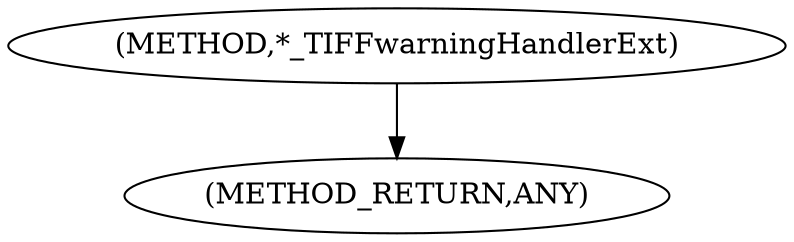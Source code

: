 digraph "*_TIFFwarningHandlerExt" {  
"100596" [label = <(METHOD,*_TIFFwarningHandlerExt)> ]
"100601" [label = <(METHOD_RETURN,ANY)> ]
  "100596" -> "100601" 
}
